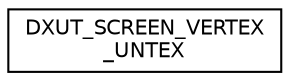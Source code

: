digraph "Graphical Class Hierarchy"
{
  edge [fontname="Helvetica",fontsize="10",labelfontname="Helvetica",labelfontsize="10"];
  node [fontname="Helvetica",fontsize="10",shape=record];
  rankdir="LR";
  Node1 [label="DXUT_SCREEN_VERTEX\l_UNTEX",height=0.2,width=0.4,color="black", fillcolor="white", style="filled",URL="$struct_d_x_u_t___s_c_r_e_e_n___v_e_r_t_e_x___u_n_t_e_x.html"];
}
